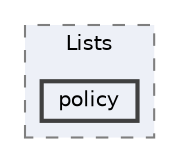 digraph "src/OpenFOAM/containers/Lists/policy"
{
 // LATEX_PDF_SIZE
  bgcolor="transparent";
  edge [fontname=Helvetica,fontsize=10,labelfontname=Helvetica,labelfontsize=10];
  node [fontname=Helvetica,fontsize=10,shape=box,height=0.2,width=0.4];
  compound=true
  subgraph clusterdir_f87fe3b02e96c330e8a853ff310f1666 {
    graph [ bgcolor="#edf0f7", pencolor="grey50", label="Lists", fontname=Helvetica,fontsize=10 style="filled,dashed", URL="dir_f87fe3b02e96c330e8a853ff310f1666.html",tooltip=""]
  dir_fff9e5dae23cb6fc4266c90f66cb0b18 [label="policy", fillcolor="#edf0f7", color="grey25", style="filled,bold", URL="dir_fff9e5dae23cb6fc4266c90f66cb0b18.html",tooltip=""];
  }
}
